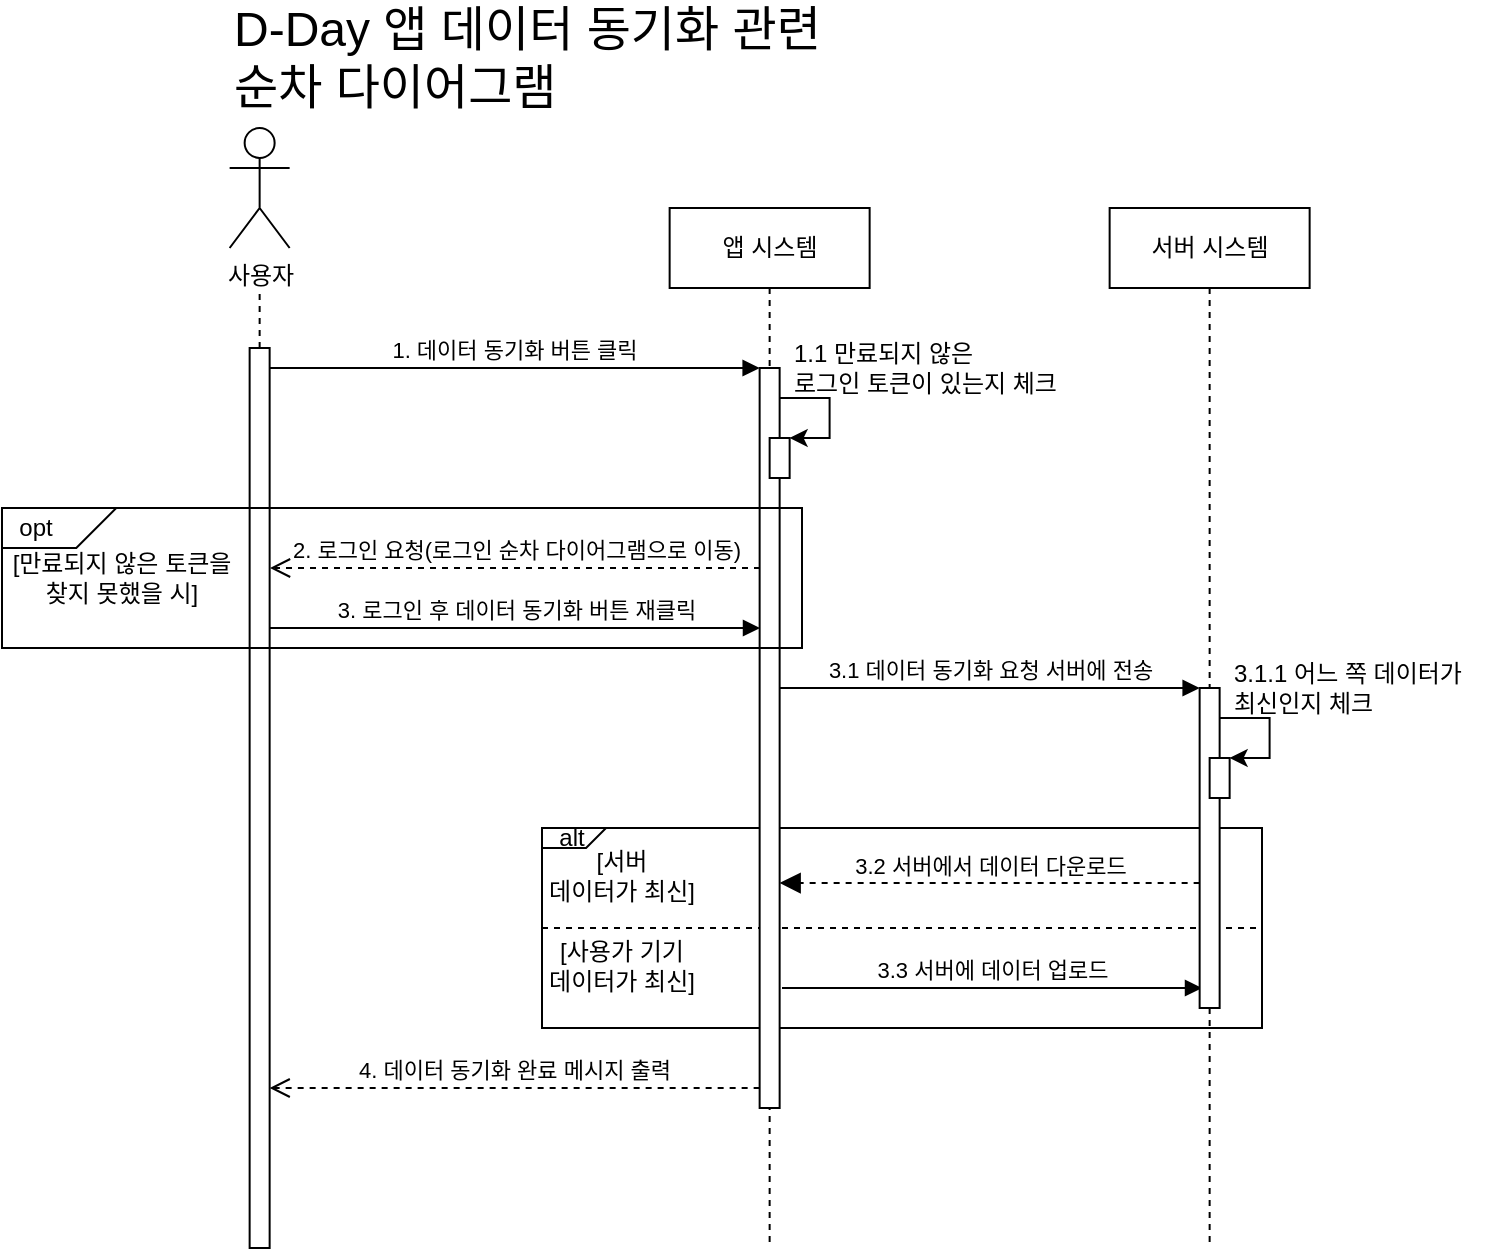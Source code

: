 <mxfile version="26.2.12">
  <diagram name="페이지-1" id="L8Ghz3SxN5thEWN98ch8">
    <mxGraphModel dx="1531" dy="636" grid="1" gridSize="10" guides="1" tooltips="1" connect="1" arrows="1" fold="1" page="1" pageScale="1" pageWidth="827" pageHeight="1169" math="0" shadow="0">
      <root>
        <mxCell id="0" />
        <mxCell id="1" parent="0" />
        <mxCell id="yXau8ex7B6AjTLi0JQIw-18" value="서버 시스템" style="shape=umlLifeline;perimeter=lifelinePerimeter;whiteSpace=wrap;html=1;container=0;dropTarget=0;collapsible=0;recursiveResize=0;outlineConnect=0;portConstraint=eastwest;newEdgeStyle={&quot;edgeStyle&quot;:&quot;elbowEdgeStyle&quot;,&quot;elbow&quot;:&quot;vertical&quot;,&quot;curved&quot;:0,&quot;rounded&quot;:0};" vertex="1" parent="1">
          <mxGeometry x="563.82" y="120" width="100" height="520" as="geometry" />
        </mxCell>
        <mxCell id="yXau8ex7B6AjTLi0JQIw-24" value="사용자" style="shape=umlActor;verticalLabelPosition=bottom;verticalAlign=top;html=1;outlineConnect=0;" vertex="1" parent="1">
          <mxGeometry x="123.82" y="80" width="30" height="60" as="geometry" />
        </mxCell>
        <mxCell id="yXau8ex7B6AjTLi0JQIw-25" value="" style="endArrow=none;dashed=1;html=1;rounded=0;" edge="1" parent="1" source="yXau8ex7B6AjTLi0JQIw-26">
          <mxGeometry width="50" height="50" relative="1" as="geometry">
            <mxPoint x="138.82" y="420" as="sourcePoint" />
            <mxPoint x="138.82" y="160" as="targetPoint" />
          </mxGeometry>
        </mxCell>
        <mxCell id="yXau8ex7B6AjTLi0JQIw-26" value="" style="html=1;points=[];perimeter=orthogonalPerimeter;outlineConnect=0;targetShapes=umlLifeline;portConstraint=eastwest;newEdgeStyle={&quot;edgeStyle&quot;:&quot;elbowEdgeStyle&quot;,&quot;elbow&quot;:&quot;vertical&quot;,&quot;curved&quot;:0,&quot;rounded&quot;:0};" vertex="1" parent="1">
          <mxGeometry x="133.82" y="190" width="10" height="450" as="geometry" />
        </mxCell>
        <mxCell id="yXau8ex7B6AjTLi0JQIw-27" value="D-Day 앱 데이터 동기화 관련&lt;div&gt;순차 다이어그램&lt;/div&gt;" style="text;html=1;align=left;verticalAlign=middle;whiteSpace=wrap;rounded=0;fontSize=24;" vertex="1" parent="1">
          <mxGeometry x="123.82" y="30" width="526.18" height="30" as="geometry" />
        </mxCell>
        <mxCell id="yXau8ex7B6AjTLi0JQIw-29" value="앱 시스템" style="shape=umlLifeline;perimeter=lifelinePerimeter;whiteSpace=wrap;html=1;container=0;dropTarget=0;collapsible=0;recursiveResize=0;outlineConnect=0;portConstraint=eastwest;newEdgeStyle={&quot;edgeStyle&quot;:&quot;elbowEdgeStyle&quot;,&quot;elbow&quot;:&quot;vertical&quot;,&quot;curved&quot;:0,&quot;rounded&quot;:0};" vertex="1" parent="1">
          <mxGeometry x="343.82" y="120" width="100" height="520" as="geometry" />
        </mxCell>
        <mxCell id="yXau8ex7B6AjTLi0JQIw-52" value="3.1.1 어느 쪽 데이터가&lt;div&gt;최신인지 체크&lt;/div&gt;" style="text;html=1;align=left;verticalAlign=middle;resizable=0;points=[];autosize=1;strokeColor=none;fillColor=none;" vertex="1" parent="1">
          <mxGeometry x="623.82" y="340" width="140" height="40" as="geometry" />
        </mxCell>
        <mxCell id="yXau8ex7B6AjTLi0JQIw-1" value="" style="group" vertex="1" connectable="0" parent="1">
          <mxGeometry x="280" y="430" width="360" height="100" as="geometry" />
        </mxCell>
        <mxCell id="yXau8ex7B6AjTLi0JQIw-2" value="" style="rounded=0;whiteSpace=wrap;html=1;fillColor=none;" vertex="1" parent="yXau8ex7B6AjTLi0JQIw-1">
          <mxGeometry width="360" height="100" as="geometry" />
        </mxCell>
        <mxCell id="yXau8ex7B6AjTLi0JQIw-3" value="&amp;nbsp; alt" style="shape=card;whiteSpace=wrap;html=1;direction=west;size=20;fillColor=none;align=left;" vertex="1" parent="yXau8ex7B6AjTLi0JQIw-1">
          <mxGeometry width="32.04" height="10" as="geometry" />
        </mxCell>
        <mxCell id="yXau8ex7B6AjTLi0JQIw-4" value="[서버&lt;div&gt;데이터가&amp;nbsp;&lt;span style=&quot;background-color: transparent; color: light-dark(rgb(0, 0, 0), rgb(255, 255, 255));&quot;&gt;최신]&lt;/span&gt;&lt;/div&gt;" style="text;html=1;align=center;verticalAlign=middle;whiteSpace=wrap;rounded=0;" vertex="1" parent="yXau8ex7B6AjTLi0JQIw-1">
          <mxGeometry y="15" width="80" height="17.5" as="geometry" />
        </mxCell>
        <mxCell id="yXau8ex7B6AjTLi0JQIw-5" value="" style="endArrow=none;dashed=1;html=1;rounded=0;exitX=0;exitY=0.5;exitDx=0;exitDy=0;entryX=1;entryY=0.5;entryDx=0;entryDy=0;" edge="1" parent="yXau8ex7B6AjTLi0JQIw-1" source="yXau8ex7B6AjTLi0JQIw-2" target="yXau8ex7B6AjTLi0JQIw-2">
          <mxGeometry width="50" height="50" relative="1" as="geometry">
            <mxPoint x="277.377" y="90" as="sourcePoint" />
            <mxPoint x="306.885" y="65" as="targetPoint" />
          </mxGeometry>
        </mxCell>
        <mxCell id="yXau8ex7B6AjTLi0JQIw-6" value="[사용가 기기&lt;div&gt;&lt;span style=&quot;background-color: transparent; color: light-dark(rgb(0, 0, 0), rgb(255, 255, 255));&quot;&gt;데이터가 최신]&lt;/span&gt;&lt;/div&gt;" style="text;html=1;align=center;verticalAlign=middle;whiteSpace=wrap;rounded=0;" vertex="1" parent="yXau8ex7B6AjTLi0JQIw-1">
          <mxGeometry y="60" width="80" height="17.5" as="geometry" />
        </mxCell>
        <mxCell id="yXau8ex7B6AjTLi0JQIw-7" value="3.3 서버에 데이터 업로드" style="html=1;verticalAlign=bottom;endArrow=block;edgeStyle=elbowEdgeStyle;elbow=vertical;curved=0;rounded=0;" edge="1" parent="yXau8ex7B6AjTLi0JQIw-1">
          <mxGeometry relative="1" as="geometry">
            <mxPoint x="120" y="80" as="sourcePoint" />
            <Array as="points">
              <mxPoint x="209.64" y="80" />
            </Array>
            <mxPoint x="330" y="80" as="targetPoint" />
          </mxGeometry>
        </mxCell>
        <mxCell id="yXau8ex7B6AjTLi0JQIw-19" value="" style="html=1;points=[];perimeter=orthogonalPerimeter;outlineConnect=0;targetShapes=umlLifeline;portConstraint=eastwest;newEdgeStyle={&quot;edgeStyle&quot;:&quot;elbowEdgeStyle&quot;,&quot;elbow&quot;:&quot;vertical&quot;,&quot;curved&quot;:0,&quot;rounded&quot;:0};" vertex="1" parent="1">
          <mxGeometry x="608.82" y="360" width="10" height="160" as="geometry" />
        </mxCell>
        <mxCell id="yXau8ex7B6AjTLi0JQIw-20" value="" style="html=1;points=[];perimeter=orthogonalPerimeter;outlineConnect=0;targetShapes=umlLifeline;portConstraint=eastwest;newEdgeStyle={&quot;edgeStyle&quot;:&quot;elbowEdgeStyle&quot;,&quot;elbow&quot;:&quot;vertical&quot;,&quot;curved&quot;:0,&quot;rounded&quot;:0};" vertex="1" parent="1">
          <mxGeometry x="613.82" y="395" width="10" height="20" as="geometry" />
        </mxCell>
        <mxCell id="yXau8ex7B6AjTLi0JQIw-21" value="" style="endArrow=classic;html=1;rounded=0;edgeStyle=orthogonalEdgeStyle;" edge="1" parent="1" target="yXau8ex7B6AjTLi0JQIw-20">
          <mxGeometry width="50" height="50" relative="1" as="geometry">
            <mxPoint x="618.82" y="375" as="sourcePoint" />
            <mxPoint x="673.82" y="395" as="targetPoint" />
            <Array as="points">
              <mxPoint x="643.82" y="375" />
              <mxPoint x="643.82" y="395" />
            </Array>
          </mxGeometry>
        </mxCell>
        <mxCell id="yXau8ex7B6AjTLi0JQIw-39" value="" style="html=1;points=[];perimeter=orthogonalPerimeter;outlineConnect=0;targetShapes=umlLifeline;portConstraint=eastwest;newEdgeStyle={&quot;edgeStyle&quot;:&quot;elbowEdgeStyle&quot;,&quot;elbow&quot;:&quot;vertical&quot;,&quot;curved&quot;:0,&quot;rounded&quot;:0};" vertex="1" parent="1">
          <mxGeometry x="388.82" y="200" width="10" height="370" as="geometry" />
        </mxCell>
        <mxCell id="yXau8ex7B6AjTLi0JQIw-40" value="1. 데이터 동기화 버튼 클릭" style="html=1;verticalAlign=bottom;endArrow=block;edgeStyle=elbowEdgeStyle;elbow=vertical;curved=0;rounded=0;" edge="1" parent="1">
          <mxGeometry relative="1" as="geometry">
            <mxPoint x="143.82" y="200" as="sourcePoint" />
            <Array as="points">
              <mxPoint x="228.64" y="200" />
            </Array>
            <mxPoint x="388.82" y="200" as="targetPoint" />
          </mxGeometry>
        </mxCell>
        <mxCell id="yXau8ex7B6AjTLi0JQIw-41" value="" style="endArrow=classic;html=1;rounded=0;edgeStyle=orthogonalEdgeStyle;" edge="1" parent="1" target="yXau8ex7B6AjTLi0JQIw-42">
          <mxGeometry width="50" height="50" relative="1" as="geometry">
            <mxPoint x="398.82" y="215" as="sourcePoint" />
            <mxPoint x="453.82" y="235" as="targetPoint" />
            <Array as="points">
              <mxPoint x="423.82" y="215" />
              <mxPoint x="423.82" y="235" />
            </Array>
          </mxGeometry>
        </mxCell>
        <mxCell id="yXau8ex7B6AjTLi0JQIw-42" value="" style="html=1;points=[];perimeter=orthogonalPerimeter;outlineConnect=0;targetShapes=umlLifeline;portConstraint=eastwest;newEdgeStyle={&quot;edgeStyle&quot;:&quot;elbowEdgeStyle&quot;,&quot;elbow&quot;:&quot;vertical&quot;,&quot;curved&quot;:0,&quot;rounded&quot;:0};" vertex="1" parent="1">
          <mxGeometry x="393.82" y="235" width="10" height="20" as="geometry" />
        </mxCell>
        <mxCell id="yXau8ex7B6AjTLi0JQIw-48" value="1.1 만료되지 않은&lt;div&gt;로그인 토큰이 있는지 체크&lt;/div&gt;" style="text;html=1;align=left;verticalAlign=middle;resizable=0;points=[];autosize=1;strokeColor=none;fillColor=none;" vertex="1" parent="1">
          <mxGeometry x="403.82" y="180" width="150" height="40" as="geometry" />
        </mxCell>
        <mxCell id="yXau8ex7B6AjTLi0JQIw-50" value="3.1 데이터 동기화 요청 서버에 전송" style="html=1;verticalAlign=bottom;endArrow=block;edgeStyle=elbowEdgeStyle;elbow=vertical;curved=0;rounded=0;" edge="1" parent="1" target="yXau8ex7B6AjTLi0JQIw-19">
          <mxGeometry relative="1" as="geometry">
            <mxPoint x="398.82" y="360" as="sourcePoint" />
            <Array as="points">
              <mxPoint x="488.64" y="360" />
            </Array>
            <mxPoint x="590" y="360" as="targetPoint" />
          </mxGeometry>
        </mxCell>
        <mxCell id="yXau8ex7B6AjTLi0JQIw-53" value="3.2 서버에서 데이터 다운로드" style="html=1;verticalAlign=bottom;endArrow=block;dashed=1;endSize=8;edgeStyle=elbowEdgeStyle;elbow=vertical;curved=0;rounded=0;endFill=1;" edge="1" parent="1" source="yXau8ex7B6AjTLi0JQIw-19">
          <mxGeometry relative="1" as="geometry">
            <mxPoint x="398.82" y="457.505" as="targetPoint" />
            <Array as="points">
              <mxPoint x="533.77" y="457.505" />
            </Array>
            <mxPoint x="622.295" y="457.505" as="sourcePoint" />
          </mxGeometry>
        </mxCell>
        <mxCell id="yXau8ex7B6AjTLi0JQIw-54" value="4. 데이터 동기화 완료 메시지 출력" style="html=1;verticalAlign=bottom;endArrow=open;dashed=1;endSize=8;edgeStyle=elbowEdgeStyle;elbow=vertical;curved=0;rounded=0;" edge="1" parent="1">
          <mxGeometry relative="1" as="geometry">
            <mxPoint x="143.82" y="560" as="targetPoint" />
            <Array as="points">
              <mxPoint x="373.82" y="560" />
            </Array>
            <mxPoint x="388.82" y="560" as="sourcePoint" />
          </mxGeometry>
        </mxCell>
        <mxCell id="yXau8ex7B6AjTLi0JQIw-55" value="" style="group" vertex="1" connectable="0" parent="1">
          <mxGeometry x="10" y="270" width="400" height="70" as="geometry" />
        </mxCell>
        <mxCell id="yXau8ex7B6AjTLi0JQIw-56" value="" style="rounded=0;whiteSpace=wrap;html=1;fillColor=none;" vertex="1" parent="yXau8ex7B6AjTLi0JQIw-55">
          <mxGeometry width="400" height="70" as="geometry" />
        </mxCell>
        <mxCell id="yXau8ex7B6AjTLi0JQIw-57" value="&amp;nbsp; opt" style="shape=card;whiteSpace=wrap;html=1;direction=west;size=20;fillColor=none;align=left;" vertex="1" parent="yXau8ex7B6AjTLi0JQIw-55">
          <mxGeometry width="57.143" height="20" as="geometry" />
        </mxCell>
        <mxCell id="yXau8ex7B6AjTLi0JQIw-58" value="[만료되지 않은&amp;nbsp;&lt;span style=&quot;background-color: transparent; color: light-dark(rgb(0, 0, 0), rgb(255, 255, 255));&quot;&gt;토큰을&lt;/span&gt;&lt;div&gt;&lt;span style=&quot;background-color: transparent; color: light-dark(rgb(0, 0, 0), rgb(255, 255, 255));&quot;&gt;찾지 못했을 시]&lt;/span&gt;&lt;/div&gt;" style="text;html=1;align=center;verticalAlign=middle;whiteSpace=wrap;rounded=0;" vertex="1" parent="yXau8ex7B6AjTLi0JQIw-55">
          <mxGeometry y="20" width="120" height="30" as="geometry" />
        </mxCell>
        <mxCell id="yXau8ex7B6AjTLi0JQIw-59" value="3. 로그인 후 데이터 동기화 버튼 재클릭" style="html=1;verticalAlign=bottom;endArrow=block;edgeStyle=elbowEdgeStyle;elbow=vertical;curved=0;rounded=0;" edge="1" parent="1">
          <mxGeometry relative="1" as="geometry">
            <mxPoint x="144" y="330" as="sourcePoint" />
            <Array as="points">
              <mxPoint x="206.252" y="330" />
            </Array>
            <mxPoint x="389" y="330" as="targetPoint" />
          </mxGeometry>
        </mxCell>
        <mxCell id="yXau8ex7B6AjTLi0JQIw-60" value="2. 로그인 요청(로그인 순차 다이어그램으로 이동)" style="html=1;verticalAlign=bottom;endArrow=open;dashed=1;endSize=8;edgeStyle=elbowEdgeStyle;elbow=vertical;curved=0;rounded=0;endFill=0;" edge="1" parent="1">
          <mxGeometry relative="1" as="geometry">
            <mxPoint x="144" y="300" as="targetPoint" />
            <Array as="points">
              <mxPoint x="228.605" y="300" />
            </Array>
            <mxPoint x="389" y="300" as="sourcePoint" />
          </mxGeometry>
        </mxCell>
      </root>
    </mxGraphModel>
  </diagram>
</mxfile>
